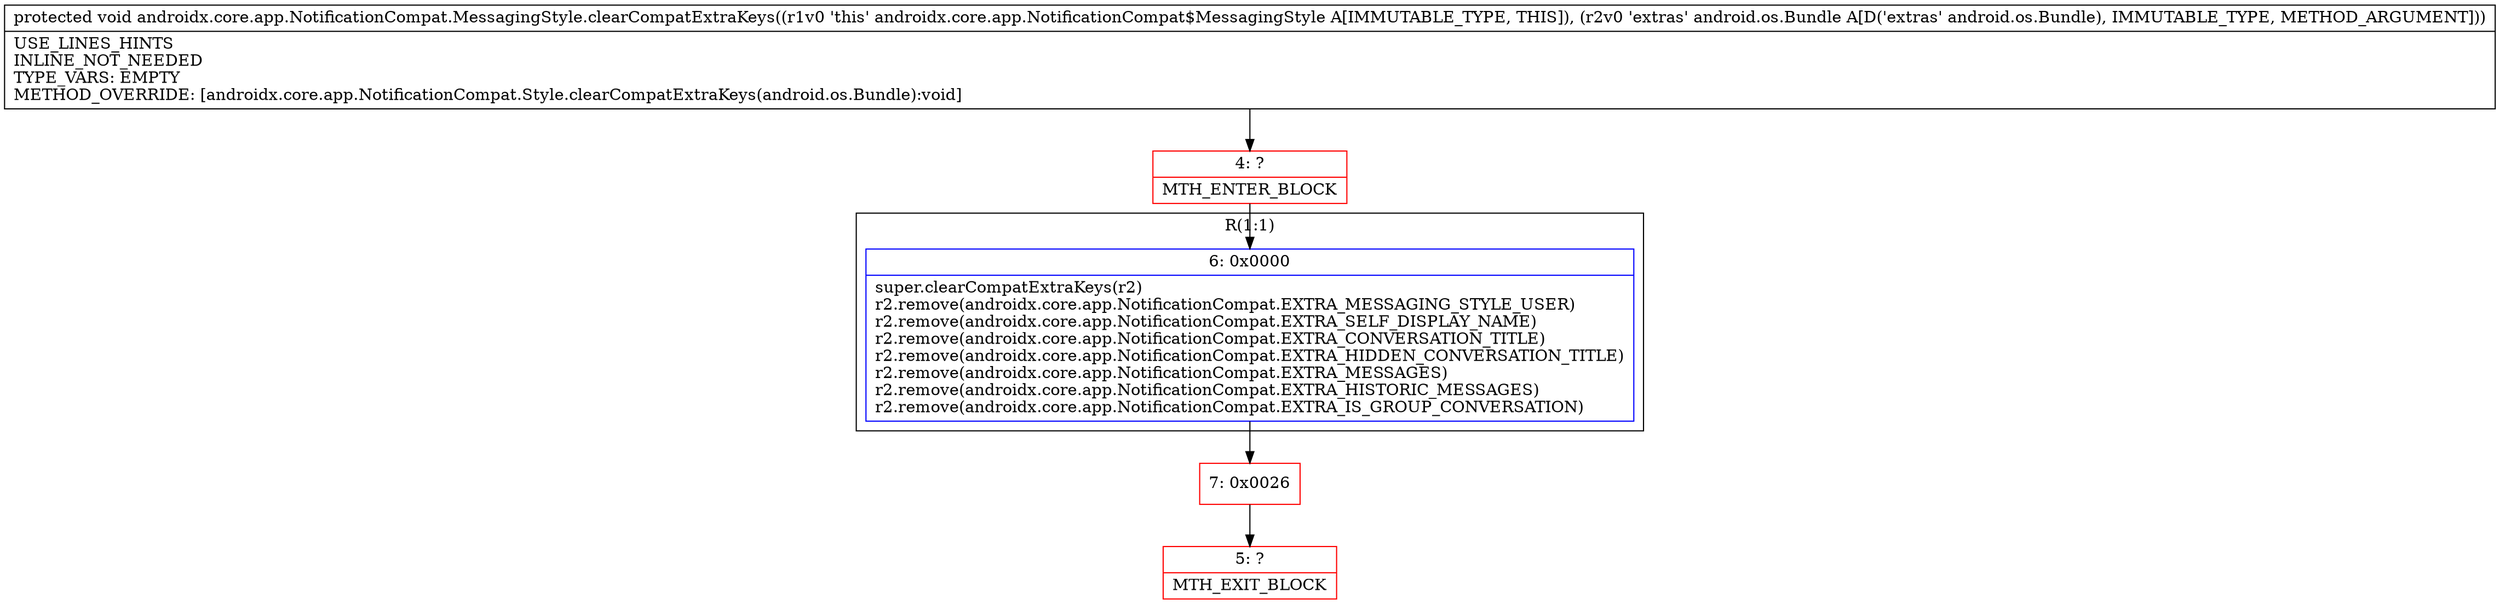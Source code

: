 digraph "CFG forandroidx.core.app.NotificationCompat.MessagingStyle.clearCompatExtraKeys(Landroid\/os\/Bundle;)V" {
subgraph cluster_Region_1906166904 {
label = "R(1:1)";
node [shape=record,color=blue];
Node_6 [shape=record,label="{6\:\ 0x0000|super.clearCompatExtraKeys(r2)\lr2.remove(androidx.core.app.NotificationCompat.EXTRA_MESSAGING_STYLE_USER)\lr2.remove(androidx.core.app.NotificationCompat.EXTRA_SELF_DISPLAY_NAME)\lr2.remove(androidx.core.app.NotificationCompat.EXTRA_CONVERSATION_TITLE)\lr2.remove(androidx.core.app.NotificationCompat.EXTRA_HIDDEN_CONVERSATION_TITLE)\lr2.remove(androidx.core.app.NotificationCompat.EXTRA_MESSAGES)\lr2.remove(androidx.core.app.NotificationCompat.EXTRA_HISTORIC_MESSAGES)\lr2.remove(androidx.core.app.NotificationCompat.EXTRA_IS_GROUP_CONVERSATION)\l}"];
}
Node_4 [shape=record,color=red,label="{4\:\ ?|MTH_ENTER_BLOCK\l}"];
Node_7 [shape=record,color=red,label="{7\:\ 0x0026}"];
Node_5 [shape=record,color=red,label="{5\:\ ?|MTH_EXIT_BLOCK\l}"];
MethodNode[shape=record,label="{protected void androidx.core.app.NotificationCompat.MessagingStyle.clearCompatExtraKeys((r1v0 'this' androidx.core.app.NotificationCompat$MessagingStyle A[IMMUTABLE_TYPE, THIS]), (r2v0 'extras' android.os.Bundle A[D('extras' android.os.Bundle), IMMUTABLE_TYPE, METHOD_ARGUMENT]))  | USE_LINES_HINTS\lINLINE_NOT_NEEDED\lTYPE_VARS: EMPTY\lMETHOD_OVERRIDE: [androidx.core.app.NotificationCompat.Style.clearCompatExtraKeys(android.os.Bundle):void]\l}"];
MethodNode -> Node_4;Node_6 -> Node_7;
Node_4 -> Node_6;
Node_7 -> Node_5;
}

